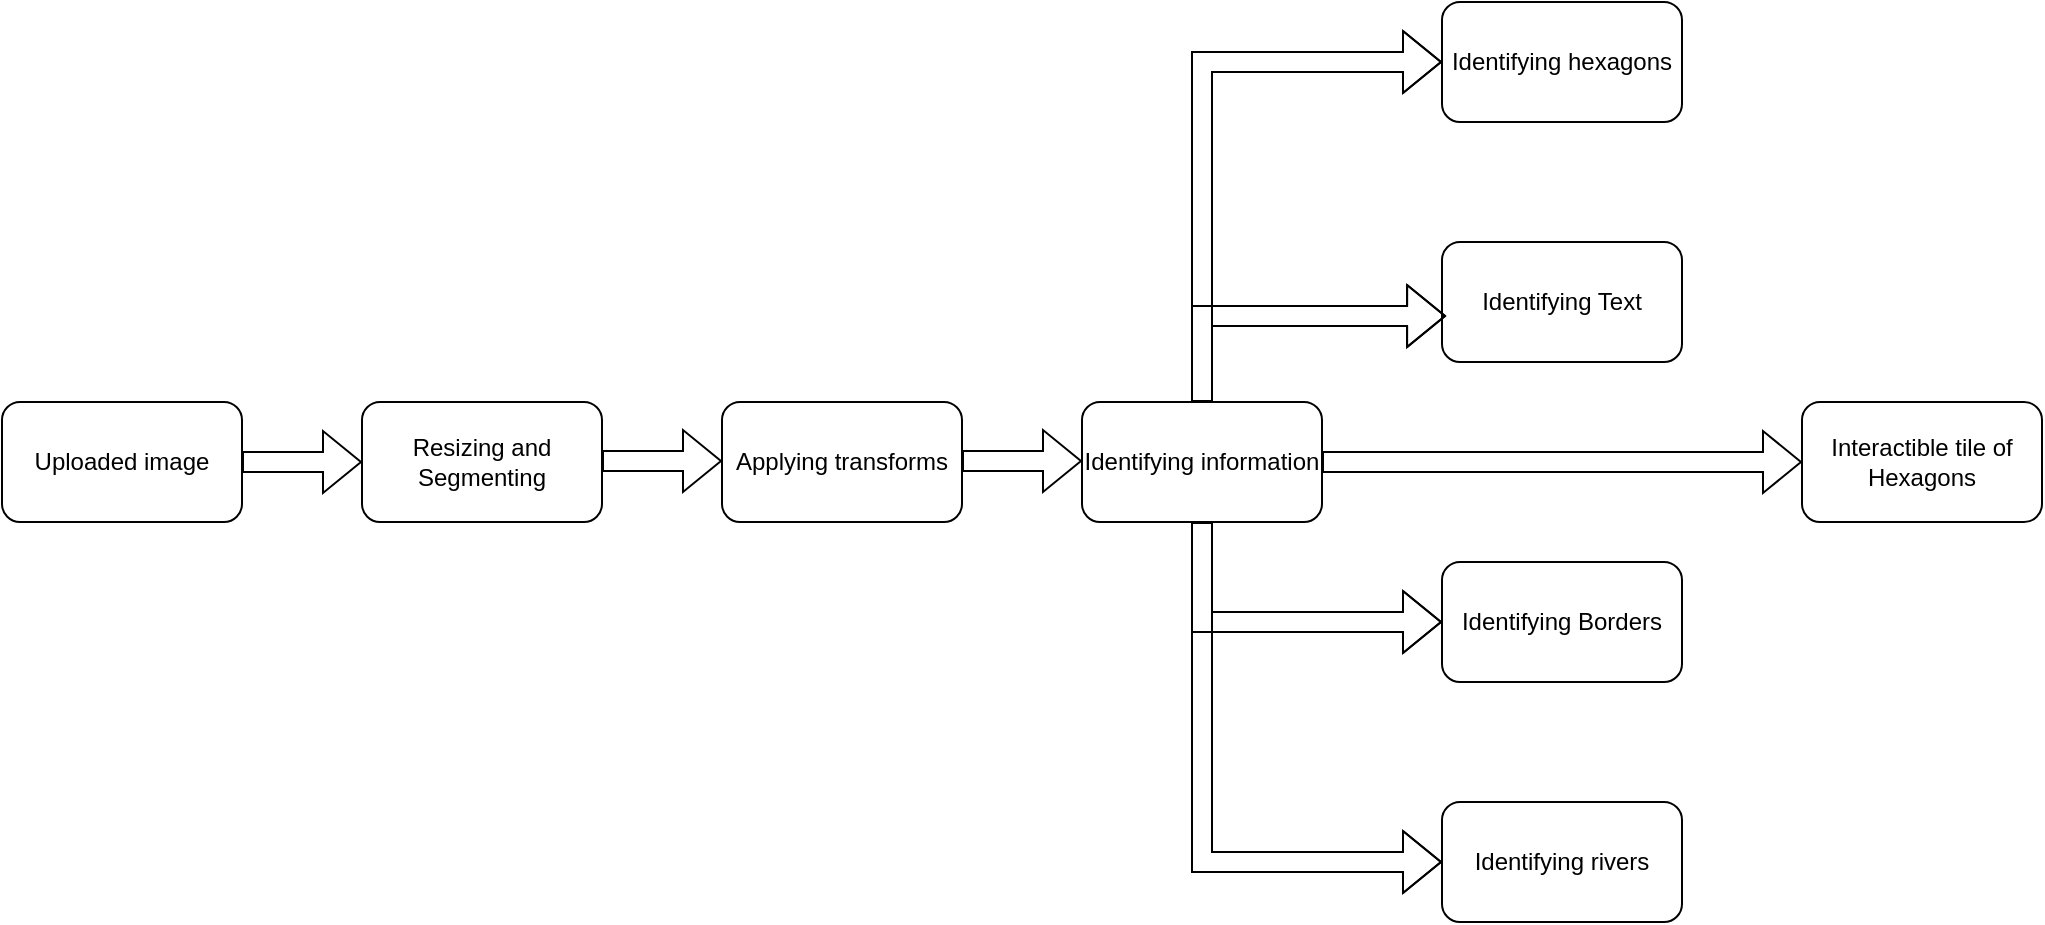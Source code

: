 <mxfile version="21.8.2" type="device">
  <diagram name="Página-1" id="dRbA5gzmwDeq5D3eRMfl">
    <mxGraphModel dx="1834" dy="774" grid="1" gridSize="10" guides="1" tooltips="1" connect="1" arrows="1" fold="1" page="0" pageScale="1" pageWidth="827" pageHeight="1169" math="0" shadow="0">
      <root>
        <mxCell id="0" />
        <mxCell id="1" parent="0" />
        <mxCell id="3ZTF_uEij03vo5Ajq1nE-1" value="Uploaded image" style="rounded=1;whiteSpace=wrap;html=1;" vertex="1" parent="1">
          <mxGeometry x="-300" y="210" width="120" height="60" as="geometry" />
        </mxCell>
        <mxCell id="3ZTF_uEij03vo5Ajq1nE-2" value="Resizing and Segmenting" style="rounded=1;whiteSpace=wrap;html=1;" vertex="1" parent="1">
          <mxGeometry x="-120" y="210" width="120" height="60" as="geometry" />
        </mxCell>
        <mxCell id="3ZTF_uEij03vo5Ajq1nE-3" value="Identifying hexagons" style="rounded=1;whiteSpace=wrap;html=1;" vertex="1" parent="1">
          <mxGeometry x="420" y="10" width="120" height="60" as="geometry" />
        </mxCell>
        <mxCell id="3ZTF_uEij03vo5Ajq1nE-4" value="Identifying Text" style="rounded=1;whiteSpace=wrap;html=1;" vertex="1" parent="1">
          <mxGeometry x="420" y="130" width="120" height="60" as="geometry" />
        </mxCell>
        <mxCell id="3ZTF_uEij03vo5Ajq1nE-5" value="Identifying Borders" style="rounded=1;whiteSpace=wrap;html=1;" vertex="1" parent="1">
          <mxGeometry x="420" y="290" width="120" height="60" as="geometry" />
        </mxCell>
        <mxCell id="3ZTF_uEij03vo5Ajq1nE-6" value="Identifying rivers" style="rounded=1;whiteSpace=wrap;html=1;" vertex="1" parent="1">
          <mxGeometry x="420" y="410" width="120" height="60" as="geometry" />
        </mxCell>
        <mxCell id="3ZTF_uEij03vo5Ajq1nE-7" value="Identifying information" style="rounded=1;whiteSpace=wrap;html=1;" vertex="1" parent="1">
          <mxGeometry x="240" y="210" width="120" height="60" as="geometry" />
        </mxCell>
        <mxCell id="3ZTF_uEij03vo5Ajq1nE-8" value="Applying transforms" style="rounded=1;whiteSpace=wrap;html=1;" vertex="1" parent="1">
          <mxGeometry x="60" y="210" width="120" height="60" as="geometry" />
        </mxCell>
        <mxCell id="3ZTF_uEij03vo5Ajq1nE-9" value="Interactible tile of Hexagons" style="rounded=1;whiteSpace=wrap;html=1;" vertex="1" parent="1">
          <mxGeometry x="600" y="210" width="120" height="60" as="geometry" />
        </mxCell>
        <mxCell id="3ZTF_uEij03vo5Ajq1nE-10" value="" style="shape=flexArrow;endArrow=classic;html=1;rounded=0;exitX=1;exitY=0.5;exitDx=0;exitDy=0;entryX=0;entryY=0.5;entryDx=0;entryDy=0;" edge="1" parent="1" source="3ZTF_uEij03vo5Ajq1nE-1" target="3ZTF_uEij03vo5Ajq1nE-2">
          <mxGeometry width="50" height="50" relative="1" as="geometry">
            <mxPoint x="240" y="340" as="sourcePoint" />
            <mxPoint x="290" y="290" as="targetPoint" />
          </mxGeometry>
        </mxCell>
        <mxCell id="3ZTF_uEij03vo5Ajq1nE-11" value="" style="shape=flexArrow;endArrow=classic;html=1;rounded=0;exitX=1;exitY=0.5;exitDx=0;exitDy=0;entryX=0;entryY=0.5;entryDx=0;entryDy=0;" edge="1" parent="1">
          <mxGeometry width="50" height="50" relative="1" as="geometry">
            <mxPoint y="239.5" as="sourcePoint" />
            <mxPoint x="60" y="239.5" as="targetPoint" />
          </mxGeometry>
        </mxCell>
        <mxCell id="3ZTF_uEij03vo5Ajq1nE-12" value="" style="shape=flexArrow;endArrow=classic;html=1;rounded=0;exitX=1;exitY=0.5;exitDx=0;exitDy=0;entryX=0;entryY=0.5;entryDx=0;entryDy=0;" edge="1" parent="1">
          <mxGeometry width="50" height="50" relative="1" as="geometry">
            <mxPoint x="180" y="239.5" as="sourcePoint" />
            <mxPoint x="240" y="239.5" as="targetPoint" />
          </mxGeometry>
        </mxCell>
        <mxCell id="3ZTF_uEij03vo5Ajq1nE-13" value="" style="shape=flexArrow;endArrow=classic;html=1;rounded=0;exitX=0.5;exitY=0;exitDx=0;exitDy=0;entryX=0;entryY=0.5;entryDx=0;entryDy=0;" edge="1" parent="1" source="3ZTF_uEij03vo5Ajq1nE-7" target="3ZTF_uEij03vo5Ajq1nE-3">
          <mxGeometry width="50" height="50" relative="1" as="geometry">
            <mxPoint x="-150" y="270" as="sourcePoint" />
            <mxPoint x="-90" y="270" as="targetPoint" />
            <Array as="points">
              <mxPoint x="300" y="40" />
            </Array>
          </mxGeometry>
        </mxCell>
        <mxCell id="3ZTF_uEij03vo5Ajq1nE-14" value="" style="shape=flexArrow;endArrow=classic;html=1;rounded=0;exitX=0.5;exitY=0;exitDx=0;exitDy=0;entryX=0.017;entryY=0.617;entryDx=0;entryDy=0;entryPerimeter=0;" edge="1" parent="1" target="3ZTF_uEij03vo5Ajq1nE-4">
          <mxGeometry width="50" height="50" relative="1" as="geometry">
            <mxPoint x="300" y="210" as="sourcePoint" />
            <mxPoint x="420" y="40" as="targetPoint" />
            <Array as="points">
              <mxPoint x="300" y="167" />
            </Array>
          </mxGeometry>
        </mxCell>
        <mxCell id="3ZTF_uEij03vo5Ajq1nE-15" value="" style="shape=flexArrow;endArrow=classic;html=1;rounded=0;exitX=0.5;exitY=1;exitDx=0;exitDy=0;entryX=0;entryY=0.5;entryDx=0;entryDy=0;" edge="1" parent="1" source="3ZTF_uEij03vo5Ajq1nE-7" target="3ZTF_uEij03vo5Ajq1nE-5">
          <mxGeometry width="50" height="50" relative="1" as="geometry">
            <mxPoint x="240" y="340" as="sourcePoint" />
            <mxPoint x="290" y="290" as="targetPoint" />
            <Array as="points">
              <mxPoint x="300" y="320" />
            </Array>
          </mxGeometry>
        </mxCell>
        <mxCell id="3ZTF_uEij03vo5Ajq1nE-16" value="" style="shape=flexArrow;endArrow=classic;html=1;rounded=0;exitX=0.5;exitY=1;exitDx=0;exitDy=0;entryX=0;entryY=0.5;entryDx=0;entryDy=0;" edge="1" parent="1" target="3ZTF_uEij03vo5Ajq1nE-6">
          <mxGeometry width="50" height="50" relative="1" as="geometry">
            <mxPoint x="300" y="270" as="sourcePoint" />
            <mxPoint x="420" y="320" as="targetPoint" />
            <Array as="points">
              <mxPoint x="300" y="440" />
            </Array>
          </mxGeometry>
        </mxCell>
        <mxCell id="3ZTF_uEij03vo5Ajq1nE-17" value="" style="shape=flexArrow;endArrow=classic;html=1;rounded=0;exitX=1;exitY=0.5;exitDx=0;exitDy=0;entryX=0;entryY=0.5;entryDx=0;entryDy=0;" edge="1" parent="1" source="3ZTF_uEij03vo5Ajq1nE-7" target="3ZTF_uEij03vo5Ajq1nE-9">
          <mxGeometry width="50" height="50" relative="1" as="geometry">
            <mxPoint x="410" y="250" as="sourcePoint" />
            <mxPoint x="460" y="200" as="targetPoint" />
          </mxGeometry>
        </mxCell>
      </root>
    </mxGraphModel>
  </diagram>
</mxfile>

